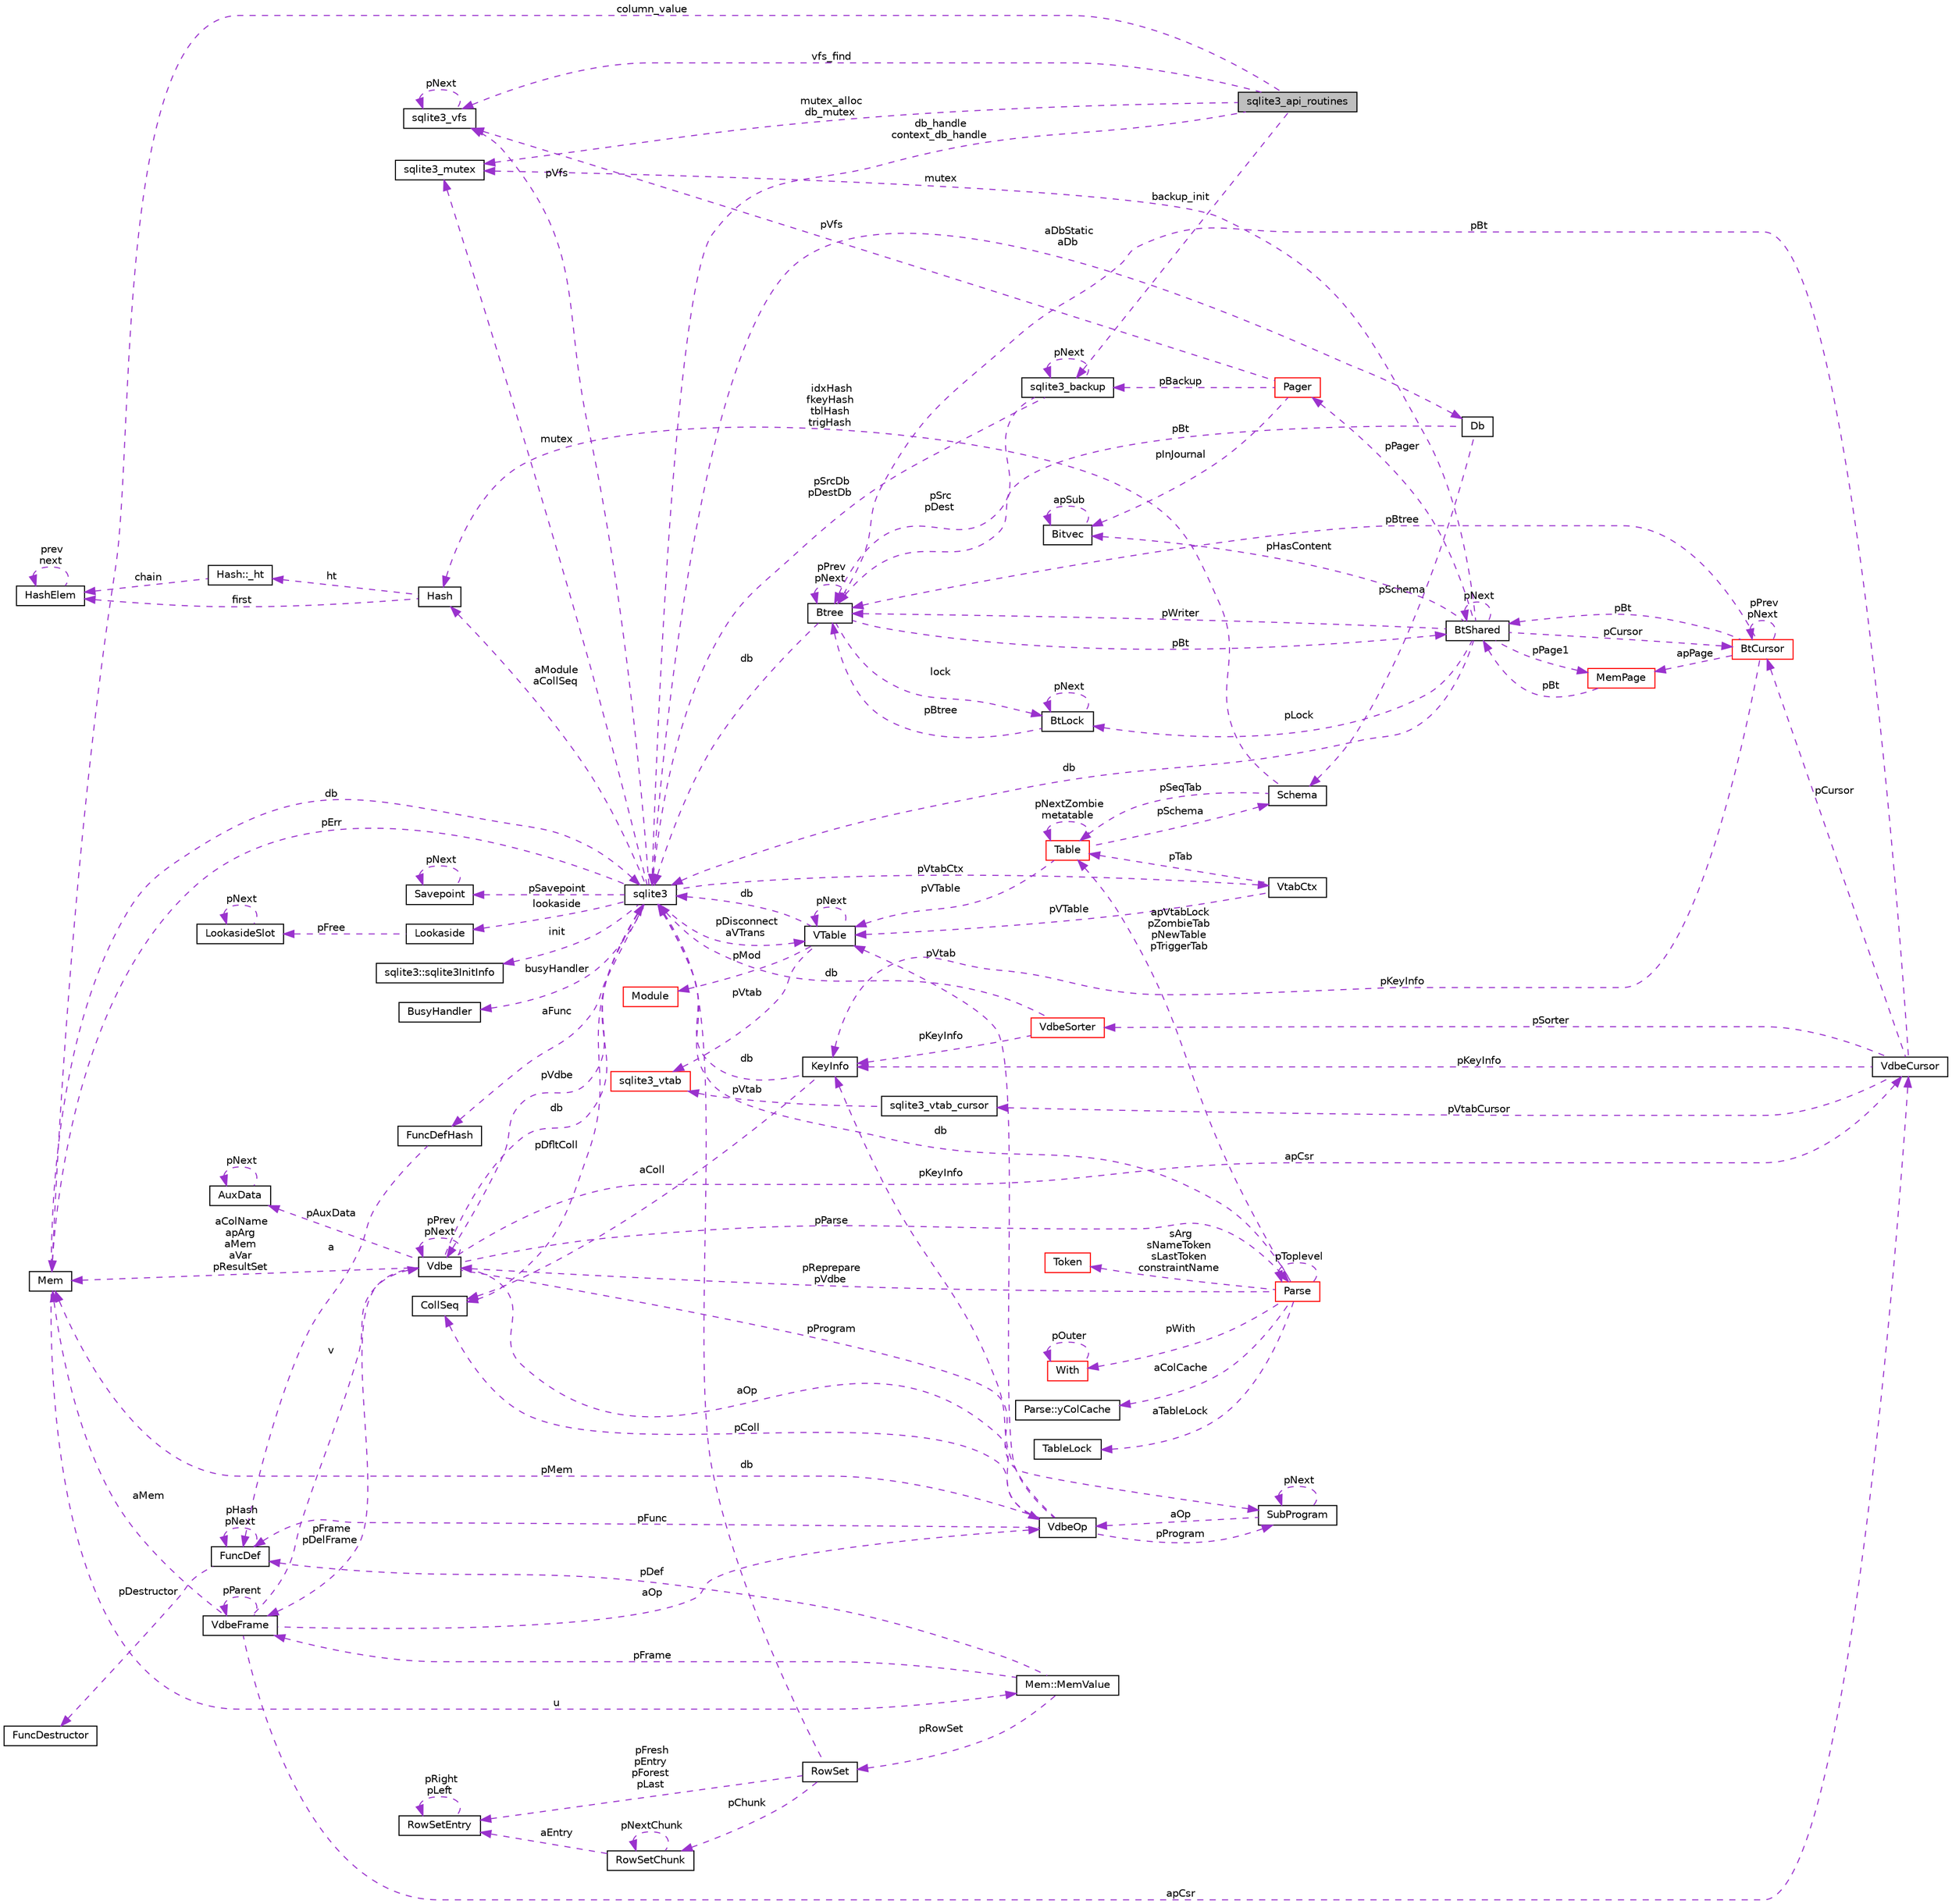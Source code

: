 digraph "sqlite3_api_routines"
{
  edge [fontname="Helvetica",fontsize="10",labelfontname="Helvetica",labelfontsize="10"];
  node [fontname="Helvetica",fontsize="10",shape=record];
  rankdir="LR";
  Node1 [label="sqlite3_api_routines",height=0.2,width=0.4,color="black", fillcolor="grey75", style="filled", fontcolor="black"];
  Node2 -> Node1 [dir="back",color="darkorchid3",fontsize="10",style="dashed",label=" column_value" ,fontname="Helvetica"];
  Node2 [label="Mem",height=0.2,width=0.4,color="black", fillcolor="white", style="filled",URL="$struct_mem.html"];
  Node3 -> Node2 [dir="back",color="darkorchid3",fontsize="10",style="dashed",label=" u" ,fontname="Helvetica"];
  Node3 [label="Mem::MemValue",height=0.2,width=0.4,color="black", fillcolor="white", style="filled",URL="$union_mem_1_1_mem_value.html"];
  Node4 -> Node3 [dir="back",color="darkorchid3",fontsize="10",style="dashed",label=" pFrame" ,fontname="Helvetica"];
  Node4 [label="VdbeFrame",height=0.2,width=0.4,color="black", fillcolor="white", style="filled",URL="$struct_vdbe_frame.html"];
  Node2 -> Node4 [dir="back",color="darkorchid3",fontsize="10",style="dashed",label=" aMem" ,fontname="Helvetica"];
  Node5 -> Node4 [dir="back",color="darkorchid3",fontsize="10",style="dashed",label=" v" ,fontname="Helvetica"];
  Node5 [label="Vdbe",height=0.2,width=0.4,color="black", fillcolor="white", style="filled",URL="$struct_vdbe.html"];
  Node5 -> Node5 [dir="back",color="darkorchid3",fontsize="10",style="dashed",label=" pPrev\npNext" ,fontname="Helvetica"];
  Node2 -> Node5 [dir="back",color="darkorchid3",fontsize="10",style="dashed",label=" aColName\napArg\naMem\naVar\npResultSet" ,fontname="Helvetica"];
  Node6 -> Node5 [dir="back",color="darkorchid3",fontsize="10",style="dashed",label=" db" ,fontname="Helvetica"];
  Node6 [label="sqlite3",height=0.2,width=0.4,color="black", fillcolor="white", style="filled",URL="$structsqlite3.html"];
  Node2 -> Node6 [dir="back",color="darkorchid3",fontsize="10",style="dashed",label=" pErr" ,fontname="Helvetica"];
  Node5 -> Node6 [dir="back",color="darkorchid3",fontsize="10",style="dashed",label=" pVdbe" ,fontname="Helvetica"];
  Node7 -> Node6 [dir="back",color="darkorchid3",fontsize="10",style="dashed",label=" pSavepoint" ,fontname="Helvetica"];
  Node7 [label="Savepoint",height=0.2,width=0.4,color="black", fillcolor="white", style="filled",URL="$struct_savepoint.html"];
  Node7 -> Node7 [dir="back",color="darkorchid3",fontsize="10",style="dashed",label=" pNext" ,fontname="Helvetica"];
  Node8 -> Node6 [dir="back",color="darkorchid3",fontsize="10",style="dashed",label=" aFunc" ,fontname="Helvetica"];
  Node8 [label="FuncDefHash",height=0.2,width=0.4,color="black", fillcolor="white", style="filled",URL="$struct_func_def_hash.html"];
  Node9 -> Node8 [dir="back",color="darkorchid3",fontsize="10",style="dashed",label=" a" ,fontname="Helvetica"];
  Node9 [label="FuncDef",height=0.2,width=0.4,color="black", fillcolor="white", style="filled",URL="$struct_func_def.html"];
  Node10 -> Node9 [dir="back",color="darkorchid3",fontsize="10",style="dashed",label=" pDestructor" ,fontname="Helvetica"];
  Node10 [label="FuncDestructor",height=0.2,width=0.4,color="black", fillcolor="white", style="filled",URL="$struct_func_destructor.html"];
  Node9 -> Node9 [dir="back",color="darkorchid3",fontsize="10",style="dashed",label=" pHash\npNext" ,fontname="Helvetica"];
  Node11 -> Node6 [dir="back",color="darkorchid3",fontsize="10",style="dashed",label=" lookaside" ,fontname="Helvetica"];
  Node11 [label="Lookaside",height=0.2,width=0.4,color="black", fillcolor="white", style="filled",URL="$struct_lookaside.html"];
  Node12 -> Node11 [dir="back",color="darkorchid3",fontsize="10",style="dashed",label=" pFree" ,fontname="Helvetica"];
  Node12 [label="LookasideSlot",height=0.2,width=0.4,color="black", fillcolor="white", style="filled",URL="$struct_lookaside_slot.html"];
  Node12 -> Node12 [dir="back",color="darkorchid3",fontsize="10",style="dashed",label=" pNext" ,fontname="Helvetica"];
  Node13 -> Node6 [dir="back",color="darkorchid3",fontsize="10",style="dashed",label=" mutex" ,fontname="Helvetica"];
  Node13 [label="sqlite3_mutex",height=0.2,width=0.4,color="black", fillcolor="white", style="filled",URL="$structsqlite3__mutex.html"];
  Node14 -> Node6 [dir="back",color="darkorchid3",fontsize="10",style="dashed",label=" pVfs" ,fontname="Helvetica"];
  Node14 [label="sqlite3_vfs",height=0.2,width=0.4,color="black", fillcolor="white", style="filled",URL="$structsqlite3__vfs.html"];
  Node14 -> Node14 [dir="back",color="darkorchid3",fontsize="10",style="dashed",label=" pNext" ,fontname="Helvetica"];
  Node15 -> Node6 [dir="back",color="darkorchid3",fontsize="10",style="dashed",label=" init" ,fontname="Helvetica"];
  Node15 [label="sqlite3::sqlite3InitInfo",height=0.2,width=0.4,color="black", fillcolor="white", style="filled",URL="$structsqlite3_1_1sqlite3_init_info.html"];
  Node16 -> Node6 [dir="back",color="darkorchid3",fontsize="10",style="dashed",label=" busyHandler" ,fontname="Helvetica"];
  Node16 [label="BusyHandler",height=0.2,width=0.4,color="black", fillcolor="white", style="filled",URL="$struct_busy_handler.html"];
  Node17 -> Node6 [dir="back",color="darkorchid3",fontsize="10",style="dashed",label=" pVtabCtx" ,fontname="Helvetica"];
  Node17 [label="VtabCtx",height=0.2,width=0.4,color="black", fillcolor="white", style="filled",URL="$struct_vtab_ctx.html"];
  Node18 -> Node17 [dir="back",color="darkorchid3",fontsize="10",style="dashed",label=" pVTable" ,fontname="Helvetica"];
  Node18 [label="VTable",height=0.2,width=0.4,color="black", fillcolor="white", style="filled",URL="$struct_v_table.html"];
  Node6 -> Node18 [dir="back",color="darkorchid3",fontsize="10",style="dashed",label=" db" ,fontname="Helvetica"];
  Node18 -> Node18 [dir="back",color="darkorchid3",fontsize="10",style="dashed",label=" pNext" ,fontname="Helvetica"];
  Node19 -> Node18 [dir="back",color="darkorchid3",fontsize="10",style="dashed",label=" pMod" ,fontname="Helvetica"];
  Node19 [label="Module",height=0.2,width=0.4,color="red", fillcolor="white", style="filled",URL="$struct_module.html"];
  Node20 -> Node18 [dir="back",color="darkorchid3",fontsize="10",style="dashed",label=" pVtab" ,fontname="Helvetica"];
  Node20 [label="sqlite3_vtab",height=0.2,width=0.4,color="red", fillcolor="white", style="filled",URL="$structsqlite3__vtab.html"];
  Node21 -> Node17 [dir="back",color="darkorchid3",fontsize="10",style="dashed",label=" pTab" ,fontname="Helvetica"];
  Node21 [label="Table",height=0.2,width=0.4,color="red", fillcolor="white", style="filled",URL="$struct_table.html"];
  Node22 -> Node21 [dir="back",color="darkorchid3",fontsize="10",style="dashed",label=" pSchema" ,fontname="Helvetica"];
  Node22 [label="Schema",height=0.2,width=0.4,color="black", fillcolor="white", style="filled",URL="$struct_schema.html"];
  Node21 -> Node22 [dir="back",color="darkorchid3",fontsize="10",style="dashed",label=" pSeqTab" ,fontname="Helvetica"];
  Node23 -> Node22 [dir="back",color="darkorchid3",fontsize="10",style="dashed",label=" idxHash\nfkeyHash\ntblHash\ntrigHash" ,fontname="Helvetica"];
  Node23 [label="Hash",height=0.2,width=0.4,color="black", fillcolor="white", style="filled",URL="$struct_hash.html"];
  Node24 -> Node23 [dir="back",color="darkorchid3",fontsize="10",style="dashed",label=" ht" ,fontname="Helvetica"];
  Node24 [label="Hash::_ht",height=0.2,width=0.4,color="black", fillcolor="white", style="filled",URL="$struct_hash_1_1__ht.html"];
  Node25 -> Node24 [dir="back",color="darkorchid3",fontsize="10",style="dashed",label=" chain" ,fontname="Helvetica"];
  Node25 [label="HashElem",height=0.2,width=0.4,color="black", fillcolor="white", style="filled",URL="$struct_hash_elem.html"];
  Node25 -> Node25 [dir="back",color="darkorchid3",fontsize="10",style="dashed",label=" prev\nnext" ,fontname="Helvetica"];
  Node25 -> Node23 [dir="back",color="darkorchid3",fontsize="10",style="dashed",label=" first" ,fontname="Helvetica"];
  Node18 -> Node21 [dir="back",color="darkorchid3",fontsize="10",style="dashed",label=" pVTable" ,fontname="Helvetica"];
  Node21 -> Node21 [dir="back",color="darkorchid3",fontsize="10",style="dashed",label=" pNextZombie\nmetatable" ,fontname="Helvetica"];
  Node26 -> Node6 [dir="back",color="darkorchid3",fontsize="10",style="dashed",label=" pDfltColl" ,fontname="Helvetica"];
  Node26 [label="CollSeq",height=0.2,width=0.4,color="black", fillcolor="white", style="filled",URL="$struct_coll_seq.html"];
  Node18 -> Node6 [dir="back",color="darkorchid3",fontsize="10",style="dashed",label=" pDisconnect\naVTrans" ,fontname="Helvetica"];
  Node27 -> Node6 [dir="back",color="darkorchid3",fontsize="10",style="dashed",label=" aDbStatic\naDb" ,fontname="Helvetica"];
  Node27 [label="Db",height=0.2,width=0.4,color="black", fillcolor="white", style="filled",URL="$struct_db.html"];
  Node22 -> Node27 [dir="back",color="darkorchid3",fontsize="10",style="dashed",label=" pSchema" ,fontname="Helvetica"];
  Node28 -> Node27 [dir="back",color="darkorchid3",fontsize="10",style="dashed",label=" pBt" ,fontname="Helvetica"];
  Node28 [label="Btree",height=0.2,width=0.4,color="black", fillcolor="white", style="filled",URL="$struct_btree.html"];
  Node29 -> Node28 [dir="back",color="darkorchid3",fontsize="10",style="dashed",label=" pBt" ,fontname="Helvetica"];
  Node29 [label="BtShared",height=0.2,width=0.4,color="black", fillcolor="white", style="filled",URL="$struct_bt_shared.html"];
  Node30 -> Node29 [dir="back",color="darkorchid3",fontsize="10",style="dashed",label=" pCursor" ,fontname="Helvetica"];
  Node30 [label="BtCursor",height=0.2,width=0.4,color="red", fillcolor="white", style="filled",URL="$struct_bt_cursor.html"];
  Node30 -> Node30 [dir="back",color="darkorchid3",fontsize="10",style="dashed",label=" pPrev\npNext" ,fontname="Helvetica"];
  Node29 -> Node30 [dir="back",color="darkorchid3",fontsize="10",style="dashed",label=" pBt" ,fontname="Helvetica"];
  Node31 -> Node30 [dir="back",color="darkorchid3",fontsize="10",style="dashed",label=" apPage" ,fontname="Helvetica"];
  Node31 [label="MemPage",height=0.2,width=0.4,color="red", fillcolor="white", style="filled",URL="$struct_mem_page.html"];
  Node29 -> Node31 [dir="back",color="darkorchid3",fontsize="10",style="dashed",label=" pBt" ,fontname="Helvetica"];
  Node32 -> Node30 [dir="back",color="darkorchid3",fontsize="10",style="dashed",label=" pKeyInfo" ,fontname="Helvetica"];
  Node32 [label="KeyInfo",height=0.2,width=0.4,color="black", fillcolor="white", style="filled",URL="$struct_key_info.html"];
  Node6 -> Node32 [dir="back",color="darkorchid3",fontsize="10",style="dashed",label=" db" ,fontname="Helvetica"];
  Node26 -> Node32 [dir="back",color="darkorchid3",fontsize="10",style="dashed",label=" aColl" ,fontname="Helvetica"];
  Node28 -> Node30 [dir="back",color="darkorchid3",fontsize="10",style="dashed",label=" pBtree" ,fontname="Helvetica"];
  Node29 -> Node29 [dir="back",color="darkorchid3",fontsize="10",style="dashed",label=" pNext" ,fontname="Helvetica"];
  Node6 -> Node29 [dir="back",color="darkorchid3",fontsize="10",style="dashed",label=" db" ,fontname="Helvetica"];
  Node33 -> Node29 [dir="back",color="darkorchid3",fontsize="10",style="dashed",label=" pHasContent" ,fontname="Helvetica"];
  Node33 [label="Bitvec",height=0.2,width=0.4,color="black", fillcolor="white", style="filled",URL="$struct_bitvec.html"];
  Node33 -> Node33 [dir="back",color="darkorchid3",fontsize="10",style="dashed",label=" apSub" ,fontname="Helvetica"];
  Node13 -> Node29 [dir="back",color="darkorchid3",fontsize="10",style="dashed",label=" mutex" ,fontname="Helvetica"];
  Node34 -> Node29 [dir="back",color="darkorchid3",fontsize="10",style="dashed",label=" pLock" ,fontname="Helvetica"];
  Node34 [label="BtLock",height=0.2,width=0.4,color="black", fillcolor="white", style="filled",URL="$struct_bt_lock.html"];
  Node34 -> Node34 [dir="back",color="darkorchid3",fontsize="10",style="dashed",label=" pNext" ,fontname="Helvetica"];
  Node28 -> Node34 [dir="back",color="darkorchid3",fontsize="10",style="dashed",label=" pBtree" ,fontname="Helvetica"];
  Node31 -> Node29 [dir="back",color="darkorchid3",fontsize="10",style="dashed",label=" pPage1" ,fontname="Helvetica"];
  Node28 -> Node29 [dir="back",color="darkorchid3",fontsize="10",style="dashed",label=" pWriter" ,fontname="Helvetica"];
  Node35 -> Node29 [dir="back",color="darkorchid3",fontsize="10",style="dashed",label=" pPager" ,fontname="Helvetica"];
  Node35 [label="Pager",height=0.2,width=0.4,color="red", fillcolor="white", style="filled",URL="$struct_pager.html"];
  Node36 -> Node35 [dir="back",color="darkorchid3",fontsize="10",style="dashed",label=" pBackup" ,fontname="Helvetica"];
  Node36 [label="sqlite3_backup",height=0.2,width=0.4,color="black", fillcolor="white", style="filled",URL="$structsqlite3__backup.html"];
  Node36 -> Node36 [dir="back",color="darkorchid3",fontsize="10",style="dashed",label=" pNext" ,fontname="Helvetica"];
  Node6 -> Node36 [dir="back",color="darkorchid3",fontsize="10",style="dashed",label=" pSrcDb\npDestDb" ,fontname="Helvetica"];
  Node28 -> Node36 [dir="back",color="darkorchid3",fontsize="10",style="dashed",label=" pSrc\npDest" ,fontname="Helvetica"];
  Node33 -> Node35 [dir="back",color="darkorchid3",fontsize="10",style="dashed",label=" pInJournal" ,fontname="Helvetica"];
  Node14 -> Node35 [dir="back",color="darkorchid3",fontsize="10",style="dashed",label=" pVfs" ,fontname="Helvetica"];
  Node6 -> Node28 [dir="back",color="darkorchid3",fontsize="10",style="dashed",label=" db" ,fontname="Helvetica"];
  Node34 -> Node28 [dir="back",color="darkorchid3",fontsize="10",style="dashed",label=" lock" ,fontname="Helvetica"];
  Node28 -> Node28 [dir="back",color="darkorchid3",fontsize="10",style="dashed",label=" pPrev\npNext" ,fontname="Helvetica"];
  Node23 -> Node6 [dir="back",color="darkorchid3",fontsize="10",style="dashed",label=" aModule\naCollSeq" ,fontname="Helvetica"];
  Node4 -> Node5 [dir="back",color="darkorchid3",fontsize="10",style="dashed",label=" pFrame\npDelFrame" ,fontname="Helvetica"];
  Node37 -> Node5 [dir="back",color="darkorchid3",fontsize="10",style="dashed",label=" pAuxData" ,fontname="Helvetica"];
  Node37 [label="AuxData",height=0.2,width=0.4,color="black", fillcolor="white", style="filled",URL="$struct_aux_data.html"];
  Node37 -> Node37 [dir="back",color="darkorchid3",fontsize="10",style="dashed",label=" pNext" ,fontname="Helvetica"];
  Node38 -> Node5 [dir="back",color="darkorchid3",fontsize="10",style="dashed",label=" pProgram" ,fontname="Helvetica"];
  Node38 [label="SubProgram",height=0.2,width=0.4,color="black", fillcolor="white", style="filled",URL="$struct_sub_program.html"];
  Node38 -> Node38 [dir="back",color="darkorchid3",fontsize="10",style="dashed",label=" pNext" ,fontname="Helvetica"];
  Node39 -> Node38 [dir="back",color="darkorchid3",fontsize="10",style="dashed",label=" aOp" ,fontname="Helvetica"];
  Node39 [label="VdbeOp",height=0.2,width=0.4,color="black", fillcolor="white", style="filled",URL="$struct_vdbe_op.html"];
  Node2 -> Node39 [dir="back",color="darkorchid3",fontsize="10",style="dashed",label=" pMem" ,fontname="Helvetica"];
  Node26 -> Node39 [dir="back",color="darkorchid3",fontsize="10",style="dashed",label=" pColl" ,fontname="Helvetica"];
  Node18 -> Node39 [dir="back",color="darkorchid3",fontsize="10",style="dashed",label=" pVtab" ,fontname="Helvetica"];
  Node38 -> Node39 [dir="back",color="darkorchid3",fontsize="10",style="dashed",label=" pProgram" ,fontname="Helvetica"];
  Node32 -> Node39 [dir="back",color="darkorchid3",fontsize="10",style="dashed",label=" pKeyInfo" ,fontname="Helvetica"];
  Node9 -> Node39 [dir="back",color="darkorchid3",fontsize="10",style="dashed",label=" pFunc" ,fontname="Helvetica"];
  Node40 -> Node5 [dir="back",color="darkorchid3",fontsize="10",style="dashed",label=" apCsr" ,fontname="Helvetica"];
  Node40 [label="VdbeCursor",height=0.2,width=0.4,color="black", fillcolor="white", style="filled",URL="$struct_vdbe_cursor.html"];
  Node30 -> Node40 [dir="back",color="darkorchid3",fontsize="10",style="dashed",label=" pCursor" ,fontname="Helvetica"];
  Node41 -> Node40 [dir="back",color="darkorchid3",fontsize="10",style="dashed",label=" pVtabCursor" ,fontname="Helvetica"];
  Node41 [label="sqlite3_vtab_cursor",height=0.2,width=0.4,color="black", fillcolor="white", style="filled",URL="$structsqlite3__vtab__cursor.html"];
  Node20 -> Node41 [dir="back",color="darkorchid3",fontsize="10",style="dashed",label=" pVtab" ,fontname="Helvetica"];
  Node42 -> Node40 [dir="back",color="darkorchid3",fontsize="10",style="dashed",label=" pSorter" ,fontname="Helvetica"];
  Node42 [label="VdbeSorter",height=0.2,width=0.4,color="red", fillcolor="white", style="filled",URL="$struct_vdbe_sorter.html"];
  Node6 -> Node42 [dir="back",color="darkorchid3",fontsize="10",style="dashed",label=" db" ,fontname="Helvetica"];
  Node32 -> Node42 [dir="back",color="darkorchid3",fontsize="10",style="dashed",label=" pKeyInfo" ,fontname="Helvetica"];
  Node32 -> Node40 [dir="back",color="darkorchid3",fontsize="10",style="dashed",label=" pKeyInfo" ,fontname="Helvetica"];
  Node28 -> Node40 [dir="back",color="darkorchid3",fontsize="10",style="dashed",label=" pBt" ,fontname="Helvetica"];
  Node43 -> Node5 [dir="back",color="darkorchid3",fontsize="10",style="dashed",label=" pParse" ,fontname="Helvetica"];
  Node43 [label="Parse",height=0.2,width=0.4,color="red", fillcolor="white", style="filled",URL="$struct_parse.html"];
  Node5 -> Node43 [dir="back",color="darkorchid3",fontsize="10",style="dashed",label=" pReprepare\npVdbe" ,fontname="Helvetica"];
  Node6 -> Node43 [dir="back",color="darkorchid3",fontsize="10",style="dashed",label=" db" ,fontname="Helvetica"];
  Node44 -> Node43 [dir="back",color="darkorchid3",fontsize="10",style="dashed",label=" aTableLock" ,fontname="Helvetica"];
  Node44 [label="TableLock",height=0.2,width=0.4,color="black", fillcolor="white", style="filled",URL="$struct_table_lock.html"];
  Node45 -> Node43 [dir="back",color="darkorchid3",fontsize="10",style="dashed",label=" sArg\nsNameToken\nsLastToken\nconstraintName" ,fontname="Helvetica"];
  Node45 [label="Token",height=0.2,width=0.4,color="red", fillcolor="white", style="filled",URL="$struct_token.html"];
  Node46 -> Node43 [dir="back",color="darkorchid3",fontsize="10",style="dashed",label=" pWith" ,fontname="Helvetica"];
  Node46 [label="With",height=0.2,width=0.4,color="red", fillcolor="white", style="filled",URL="$struct_with.html"];
  Node46 -> Node46 [dir="back",color="darkorchid3",fontsize="10",style="dashed",label=" pOuter" ,fontname="Helvetica"];
  Node47 -> Node43 [dir="back",color="darkorchid3",fontsize="10",style="dashed",label=" aColCache" ,fontname="Helvetica"];
  Node47 [label="Parse::yColCache",height=0.2,width=0.4,color="black", fillcolor="white", style="filled",URL="$struct_parse_1_1y_col_cache.html"];
  Node21 -> Node43 [dir="back",color="darkorchid3",fontsize="10",style="dashed",label=" apVtabLock\npZombieTab\npNewTable\npTriggerTab" ,fontname="Helvetica"];
  Node43 -> Node43 [dir="back",color="darkorchid3",fontsize="10",style="dashed",label=" pToplevel" ,fontname="Helvetica"];
  Node39 -> Node5 [dir="back",color="darkorchid3",fontsize="10",style="dashed",label=" aOp" ,fontname="Helvetica"];
  Node4 -> Node4 [dir="back",color="darkorchid3",fontsize="10",style="dashed",label=" pParent" ,fontname="Helvetica"];
  Node40 -> Node4 [dir="back",color="darkorchid3",fontsize="10",style="dashed",label=" apCsr" ,fontname="Helvetica"];
  Node39 -> Node4 [dir="back",color="darkorchid3",fontsize="10",style="dashed",label=" aOp" ,fontname="Helvetica"];
  Node48 -> Node3 [dir="back",color="darkorchid3",fontsize="10",style="dashed",label=" pRowSet" ,fontname="Helvetica"];
  Node48 [label="RowSet",height=0.2,width=0.4,color="black", fillcolor="white", style="filled",URL="$struct_row_set.html"];
  Node6 -> Node48 [dir="back",color="darkorchid3",fontsize="10",style="dashed",label=" db" ,fontname="Helvetica"];
  Node49 -> Node48 [dir="back",color="darkorchid3",fontsize="10",style="dashed",label=" pChunk" ,fontname="Helvetica"];
  Node49 [label="RowSetChunk",height=0.2,width=0.4,color="black", fillcolor="white", style="filled",URL="$struct_row_set_chunk.html"];
  Node49 -> Node49 [dir="back",color="darkorchid3",fontsize="10",style="dashed",label=" pNextChunk" ,fontname="Helvetica"];
  Node50 -> Node49 [dir="back",color="darkorchid3",fontsize="10",style="dashed",label=" aEntry" ,fontname="Helvetica"];
  Node50 [label="RowSetEntry",height=0.2,width=0.4,color="black", fillcolor="white", style="filled",URL="$struct_row_set_entry.html"];
  Node50 -> Node50 [dir="back",color="darkorchid3",fontsize="10",style="dashed",label=" pRight\npLeft" ,fontname="Helvetica"];
  Node50 -> Node48 [dir="back",color="darkorchid3",fontsize="10",style="dashed",label=" pFresh\npEntry\npForest\npLast" ,fontname="Helvetica"];
  Node9 -> Node3 [dir="back",color="darkorchid3",fontsize="10",style="dashed",label=" pDef" ,fontname="Helvetica"];
  Node6 -> Node2 [dir="back",color="darkorchid3",fontsize="10",style="dashed",label=" db" ,fontname="Helvetica"];
  Node36 -> Node1 [dir="back",color="darkorchid3",fontsize="10",style="dashed",label=" backup_init" ,fontname="Helvetica"];
  Node6 -> Node1 [dir="back",color="darkorchid3",fontsize="10",style="dashed",label=" db_handle\ncontext_db_handle" ,fontname="Helvetica"];
  Node14 -> Node1 [dir="back",color="darkorchid3",fontsize="10",style="dashed",label=" vfs_find" ,fontname="Helvetica"];
  Node13 -> Node1 [dir="back",color="darkorchid3",fontsize="10",style="dashed",label=" mutex_alloc\ndb_mutex" ,fontname="Helvetica"];
}
